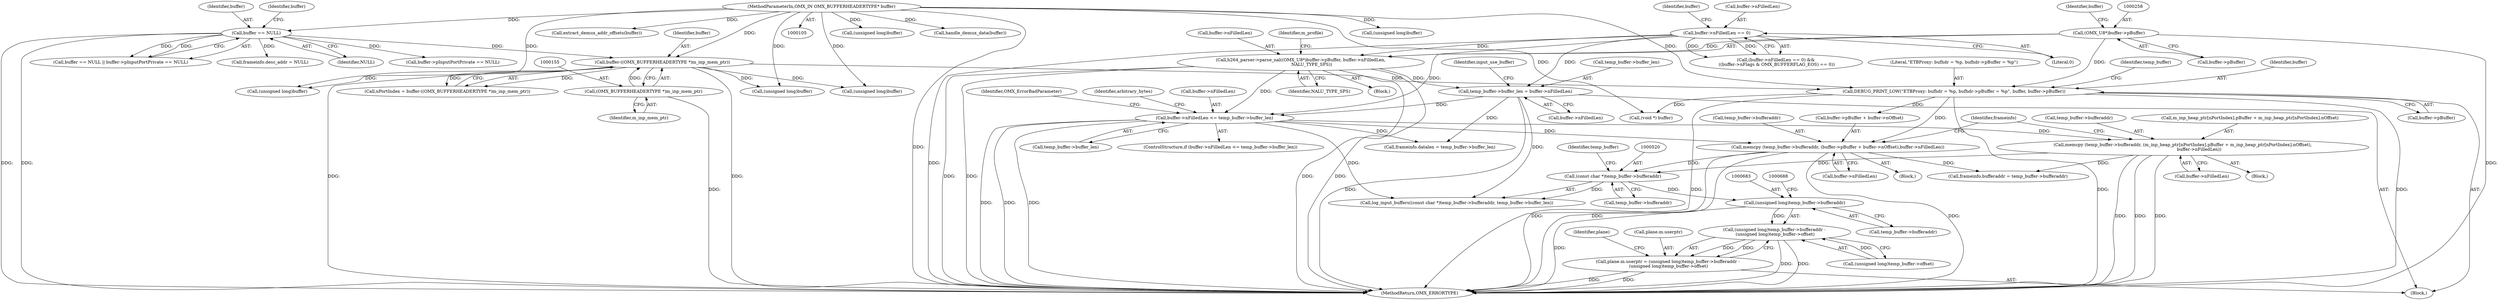 digraph "0_Android_5b82f4f90c3d531313714df4b936f92fb0ff15cf_0@pointer" {
"1000682" [label="(Call,(unsigned long)temp_buffer->bufferaddr)"];
"1000519" [label="(Call,(const char *)temp_buffer->bufferaddr)"];
"1000318" [label="(Call,memcpy (temp_buffer->bufferaddr, (buffer->pBuffer + buffer->nOffset),buffer->nFilledLen))"];
"1000290" [label="(Call,DEBUG_PRINT_LOW(\"ETBProxy: bufhdr = %p, bufhdr->pBuffer = %p\", buffer, buffer->pBuffer))"];
"1000152" [label="(Call,buffer-((OMX_BUFFERHEADERTYPE *)m_inp_mem_ptr))"];
"1000137" [label="(Call,buffer == NULL)"];
"1000107" [label="(MethodParameterIn,OMX_IN OMX_BUFFERHEADERTYPE* buffer)"];
"1000154" [label="(Call,(OMX_BUFFERHEADERTYPE *)m_inp_mem_ptr)"];
"1000257" [label="(Call,(OMX_U8*)buffer->pBuffer)"];
"1000307" [label="(Call,buffer->nFilledLen <= temp_buffer->buffer_len)"];
"1000178" [label="(Call,buffer->nFilledLen == 0)"];
"1000256" [label="(Call,h264_parser->parse_nal((OMX_U8*)buffer->pBuffer, buffer->nFilledLen,\n                NALU_TYPE_SPS))"];
"1000296" [label="(Call,temp_buffer->buffer_len = buffer->nFilledLen)"];
"1000334" [label="(Call,memcpy (temp_buffer->bufferaddr, (m_inp_heap_ptr[nPortIndex].pBuffer + m_inp_heap_ptr[nPortIndex].nOffset),\n                        buffer->nFilledLen))"];
"1000681" [label="(Call,(unsigned long)temp_buffer->bufferaddr -\n (unsigned long)temp_buffer->offset)"];
"1000675" [label="(Call,plane.m.userptr = (unsigned long)temp_buffer->bufferaddr -\n (unsigned long)temp_buffer->offset)"];
"1000292" [label="(Identifier,buffer)"];
"1000139" [label="(Identifier,NULL)"];
"1000182" [label="(Literal,0)"];
"1000307" [label="(Call,buffer->nFilledLen <= temp_buffer->buffer_len)"];
"1000870" [label="(Call,(unsigned long)buffer)"];
"1000370" [label="(Call,frameinfo.datalen = temp_buffer->buffer_len)"];
"1000250" [label="(Block,)"];
"1000437" [label="(Call,handle_demux_data(buffer))"];
"1000355" [label="(Identifier,OMX_ErrorBadParameter)"];
"1000316" [label="(Identifier,arbitrary_bytes)"];
"1000319" [label="(Call,temp_buffer->bufferaddr)"];
"1000349" [label="(Call,buffer->nFilledLen)"];
"1000311" [label="(Call,temp_buffer->buffer_len)"];
"1000267" [label="(Identifier,m_profile)"];
"1000186" [label="(Identifier,buffer)"];
"1000334" [label="(Call,memcpy (temp_buffer->bufferaddr, (m_inp_heap_ptr[nPortIndex].pBuffer + m_inp_heap_ptr[nPortIndex].nOffset),\n                        buffer->nFilledLen))"];
"1000257" [label="(Call,(OMX_U8*)buffer->pBuffer)"];
"1000177" [label="(Call,(buffer->nFilledLen == 0) &&\n ((buffer->nFlags & OMX_BUFFERFLAG_EOS) == 0))"];
"1000681" [label="(Call,(unsigned long)temp_buffer->bufferaddr -\n (unsigned long)temp_buffer->offset)"];
"1000367" [label="(Call,(void *) buffer)"];
"1000137" [label="(Call,buffer == NULL)"];
"1000291" [label="(Literal,\"ETBProxy: bufhdr = %p, bufhdr->pBuffer = %p\")"];
"1000194" [label="(Call,(unsigned long)buffer)"];
"1000256" [label="(Call,h264_parser->parse_nal((OMX_U8*)buffer->pBuffer, buffer->nFilledLen,\n                NALU_TYPE_SPS))"];
"1000297" [label="(Call,temp_buffer->buffer_len)"];
"1000335" [label="(Call,temp_buffer->bufferaddr)"];
"1000518" [label="(Call,log_input_buffers((const char *)temp_buffer->bufferaddr, temp_buffer->buffer_len))"];
"1000140" [label="(Call,buffer->pInputPortPrivate == NULL)"];
"1000695" [label="(Identifier,plane)"];
"1000884" [label="(Call,(unsigned long)buffer)"];
"1000142" [label="(Identifier,buffer)"];
"1000156" [label="(Identifier,m_inp_mem_ptr)"];
"1000290" [label="(Call,DEBUG_PRINT_LOW(\"ETBProxy: bufhdr = %p, bufhdr->pBuffer = %p\", buffer, buffer->pBuffer))"];
"1000136" [label="(Call,buffer == NULL || buffer->pInputPortPrivate == NULL)"];
"1000138" [label="(Identifier,buffer)"];
"1000108" [label="(Block,)"];
"1000308" [label="(Call,buffer->nFilledLen)"];
"1000298" [label="(Identifier,temp_buffer)"];
"1000153" [label="(Identifier,buffer)"];
"1000178" [label="(Call,buffer->nFilledLen == 0)"];
"1000300" [label="(Call,buffer->nFilledLen)"];
"1000107" [label="(MethodParameterIn,OMX_IN OMX_BUFFERHEADERTYPE* buffer)"];
"1000461" [label="(Call,frameinfo.desc_addr = NULL)"];
"1000265" [label="(Identifier,NALU_TYPE_SPS)"];
"1000293" [label="(Call,buffer->pBuffer)"];
"1000304" [label="(Identifier,input_use_buffer)"];
"1000322" [label="(Call,buffer->pBuffer + buffer->nOffset)"];
"1000676" [label="(Call,plane.m.userptr)"];
"1000329" [label="(Call,buffer->nFilledLen)"];
"1000338" [label="(Call,m_inp_heap_ptr[nPortIndex].pBuffer + m_inp_heap_ptr[nPortIndex].nOffset)"];
"1000154" [label="(Call,(OMX_BUFFERHEADERTYPE *)m_inp_mem_ptr)"];
"1000525" [label="(Identifier,temp_buffer)"];
"1000358" [label="(Identifier,frameinfo)"];
"1000263" [label="(Identifier,buffer)"];
"1000430" [label="(Call,extract_demux_addr_offsets(buffer))"];
"1000306" [label="(ControlStructure,if (buffer->nFilledLen <= temp_buffer->buffer_len))"];
"1000179" [label="(Call,buffer->nFilledLen)"];
"1000908" [label="(MethodReturn,OMX_ERRORTYPE)"];
"1000682" [label="(Call,(unsigned long)temp_buffer->bufferaddr)"];
"1000684" [label="(Call,temp_buffer->bufferaddr)"];
"1000152" [label="(Call,buffer-((OMX_BUFFERHEADERTYPE *)m_inp_mem_ptr))"];
"1000276" [label="(Call,(unsigned long)buffer)"];
"1000333" [label="(Block,)"];
"1000317" [label="(Block,)"];
"1000356" [label="(Call,frameinfo.bufferaddr = temp_buffer->bufferaddr)"];
"1000150" [label="(Call,nPortIndex = buffer-((OMX_BUFFERHEADERTYPE *)m_inp_mem_ptr))"];
"1000209" [label="(Call,(unsigned long)buffer)"];
"1000259" [label="(Call,buffer->pBuffer)"];
"1000675" [label="(Call,plane.m.userptr = (unsigned long)temp_buffer->bufferaddr -\n (unsigned long)temp_buffer->offset)"];
"1000262" [label="(Call,buffer->nFilledLen)"];
"1000521" [label="(Call,temp_buffer->bufferaddr)"];
"1000519" [label="(Call,(const char *)temp_buffer->bufferaddr)"];
"1000687" [label="(Call,(unsigned long)temp_buffer->offset)"];
"1000318" [label="(Call,memcpy (temp_buffer->bufferaddr, (buffer->pBuffer + buffer->nOffset),buffer->nFilledLen))"];
"1000296" [label="(Call,temp_buffer->buffer_len = buffer->nFilledLen)"];
"1000682" -> "1000681"  [label="AST: "];
"1000682" -> "1000684"  [label="CFG: "];
"1000683" -> "1000682"  [label="AST: "];
"1000684" -> "1000682"  [label="AST: "];
"1000688" -> "1000682"  [label="CFG: "];
"1000682" -> "1000908"  [label="DDG: "];
"1000682" -> "1000681"  [label="DDG: "];
"1000519" -> "1000682"  [label="DDG: "];
"1000519" -> "1000518"  [label="AST: "];
"1000519" -> "1000521"  [label="CFG: "];
"1000520" -> "1000519"  [label="AST: "];
"1000521" -> "1000519"  [label="AST: "];
"1000525" -> "1000519"  [label="CFG: "];
"1000519" -> "1000518"  [label="DDG: "];
"1000318" -> "1000519"  [label="DDG: "];
"1000334" -> "1000519"  [label="DDG: "];
"1000318" -> "1000317"  [label="AST: "];
"1000318" -> "1000329"  [label="CFG: "];
"1000319" -> "1000318"  [label="AST: "];
"1000322" -> "1000318"  [label="AST: "];
"1000329" -> "1000318"  [label="AST: "];
"1000358" -> "1000318"  [label="CFG: "];
"1000318" -> "1000908"  [label="DDG: "];
"1000318" -> "1000908"  [label="DDG: "];
"1000318" -> "1000908"  [label="DDG: "];
"1000290" -> "1000318"  [label="DDG: "];
"1000307" -> "1000318"  [label="DDG: "];
"1000318" -> "1000356"  [label="DDG: "];
"1000290" -> "1000108"  [label="AST: "];
"1000290" -> "1000293"  [label="CFG: "];
"1000291" -> "1000290"  [label="AST: "];
"1000292" -> "1000290"  [label="AST: "];
"1000293" -> "1000290"  [label="AST: "];
"1000298" -> "1000290"  [label="CFG: "];
"1000290" -> "1000908"  [label="DDG: "];
"1000290" -> "1000908"  [label="DDG: "];
"1000290" -> "1000908"  [label="DDG: "];
"1000152" -> "1000290"  [label="DDG: "];
"1000107" -> "1000290"  [label="DDG: "];
"1000257" -> "1000290"  [label="DDG: "];
"1000290" -> "1000322"  [label="DDG: "];
"1000290" -> "1000367"  [label="DDG: "];
"1000152" -> "1000150"  [label="AST: "];
"1000152" -> "1000154"  [label="CFG: "];
"1000153" -> "1000152"  [label="AST: "];
"1000154" -> "1000152"  [label="AST: "];
"1000150" -> "1000152"  [label="CFG: "];
"1000152" -> "1000908"  [label="DDG: "];
"1000152" -> "1000908"  [label="DDG: "];
"1000152" -> "1000150"  [label="DDG: "];
"1000152" -> "1000150"  [label="DDG: "];
"1000137" -> "1000152"  [label="DDG: "];
"1000107" -> "1000152"  [label="DDG: "];
"1000154" -> "1000152"  [label="DDG: "];
"1000152" -> "1000194"  [label="DDG: "];
"1000152" -> "1000209"  [label="DDG: "];
"1000152" -> "1000276"  [label="DDG: "];
"1000137" -> "1000136"  [label="AST: "];
"1000137" -> "1000139"  [label="CFG: "];
"1000138" -> "1000137"  [label="AST: "];
"1000139" -> "1000137"  [label="AST: "];
"1000142" -> "1000137"  [label="CFG: "];
"1000136" -> "1000137"  [label="CFG: "];
"1000137" -> "1000908"  [label="DDG: "];
"1000137" -> "1000908"  [label="DDG: "];
"1000137" -> "1000136"  [label="DDG: "];
"1000137" -> "1000136"  [label="DDG: "];
"1000107" -> "1000137"  [label="DDG: "];
"1000137" -> "1000140"  [label="DDG: "];
"1000137" -> "1000461"  [label="DDG: "];
"1000107" -> "1000105"  [label="AST: "];
"1000107" -> "1000908"  [label="DDG: "];
"1000107" -> "1000194"  [label="DDG: "];
"1000107" -> "1000209"  [label="DDG: "];
"1000107" -> "1000276"  [label="DDG: "];
"1000107" -> "1000367"  [label="DDG: "];
"1000107" -> "1000430"  [label="DDG: "];
"1000107" -> "1000437"  [label="DDG: "];
"1000107" -> "1000870"  [label="DDG: "];
"1000107" -> "1000884"  [label="DDG: "];
"1000154" -> "1000156"  [label="CFG: "];
"1000155" -> "1000154"  [label="AST: "];
"1000156" -> "1000154"  [label="AST: "];
"1000154" -> "1000908"  [label="DDG: "];
"1000257" -> "1000256"  [label="AST: "];
"1000257" -> "1000259"  [label="CFG: "];
"1000258" -> "1000257"  [label="AST: "];
"1000259" -> "1000257"  [label="AST: "];
"1000263" -> "1000257"  [label="CFG: "];
"1000257" -> "1000908"  [label="DDG: "];
"1000257" -> "1000256"  [label="DDG: "];
"1000307" -> "1000306"  [label="AST: "];
"1000307" -> "1000311"  [label="CFG: "];
"1000308" -> "1000307"  [label="AST: "];
"1000311" -> "1000307"  [label="AST: "];
"1000316" -> "1000307"  [label="CFG: "];
"1000355" -> "1000307"  [label="CFG: "];
"1000307" -> "1000908"  [label="DDG: "];
"1000307" -> "1000908"  [label="DDG: "];
"1000307" -> "1000908"  [label="DDG: "];
"1000178" -> "1000307"  [label="DDG: "];
"1000256" -> "1000307"  [label="DDG: "];
"1000296" -> "1000307"  [label="DDG: "];
"1000307" -> "1000334"  [label="DDG: "];
"1000307" -> "1000370"  [label="DDG: "];
"1000307" -> "1000518"  [label="DDG: "];
"1000178" -> "1000177"  [label="AST: "];
"1000178" -> "1000182"  [label="CFG: "];
"1000179" -> "1000178"  [label="AST: "];
"1000182" -> "1000178"  [label="AST: "];
"1000186" -> "1000178"  [label="CFG: "];
"1000177" -> "1000178"  [label="CFG: "];
"1000178" -> "1000908"  [label="DDG: "];
"1000178" -> "1000177"  [label="DDG: "];
"1000178" -> "1000177"  [label="DDG: "];
"1000178" -> "1000256"  [label="DDG: "];
"1000178" -> "1000296"  [label="DDG: "];
"1000256" -> "1000250"  [label="AST: "];
"1000256" -> "1000265"  [label="CFG: "];
"1000262" -> "1000256"  [label="AST: "];
"1000265" -> "1000256"  [label="AST: "];
"1000267" -> "1000256"  [label="CFG: "];
"1000256" -> "1000908"  [label="DDG: "];
"1000256" -> "1000908"  [label="DDG: "];
"1000256" -> "1000908"  [label="DDG: "];
"1000256" -> "1000908"  [label="DDG: "];
"1000256" -> "1000296"  [label="DDG: "];
"1000296" -> "1000108"  [label="AST: "];
"1000296" -> "1000300"  [label="CFG: "];
"1000297" -> "1000296"  [label="AST: "];
"1000300" -> "1000296"  [label="AST: "];
"1000304" -> "1000296"  [label="CFG: "];
"1000296" -> "1000908"  [label="DDG: "];
"1000296" -> "1000370"  [label="DDG: "];
"1000296" -> "1000518"  [label="DDG: "];
"1000334" -> "1000333"  [label="AST: "];
"1000334" -> "1000349"  [label="CFG: "];
"1000335" -> "1000334"  [label="AST: "];
"1000338" -> "1000334"  [label="AST: "];
"1000349" -> "1000334"  [label="AST: "];
"1000358" -> "1000334"  [label="CFG: "];
"1000334" -> "1000908"  [label="DDG: "];
"1000334" -> "1000908"  [label="DDG: "];
"1000334" -> "1000908"  [label="DDG: "];
"1000334" -> "1000356"  [label="DDG: "];
"1000681" -> "1000675"  [label="AST: "];
"1000681" -> "1000687"  [label="CFG: "];
"1000687" -> "1000681"  [label="AST: "];
"1000675" -> "1000681"  [label="CFG: "];
"1000681" -> "1000908"  [label="DDG: "];
"1000681" -> "1000908"  [label="DDG: "];
"1000681" -> "1000675"  [label="DDG: "];
"1000681" -> "1000675"  [label="DDG: "];
"1000687" -> "1000681"  [label="DDG: "];
"1000675" -> "1000108"  [label="AST: "];
"1000676" -> "1000675"  [label="AST: "];
"1000695" -> "1000675"  [label="CFG: "];
"1000675" -> "1000908"  [label="DDG: "];
"1000675" -> "1000908"  [label="DDG: "];
}
